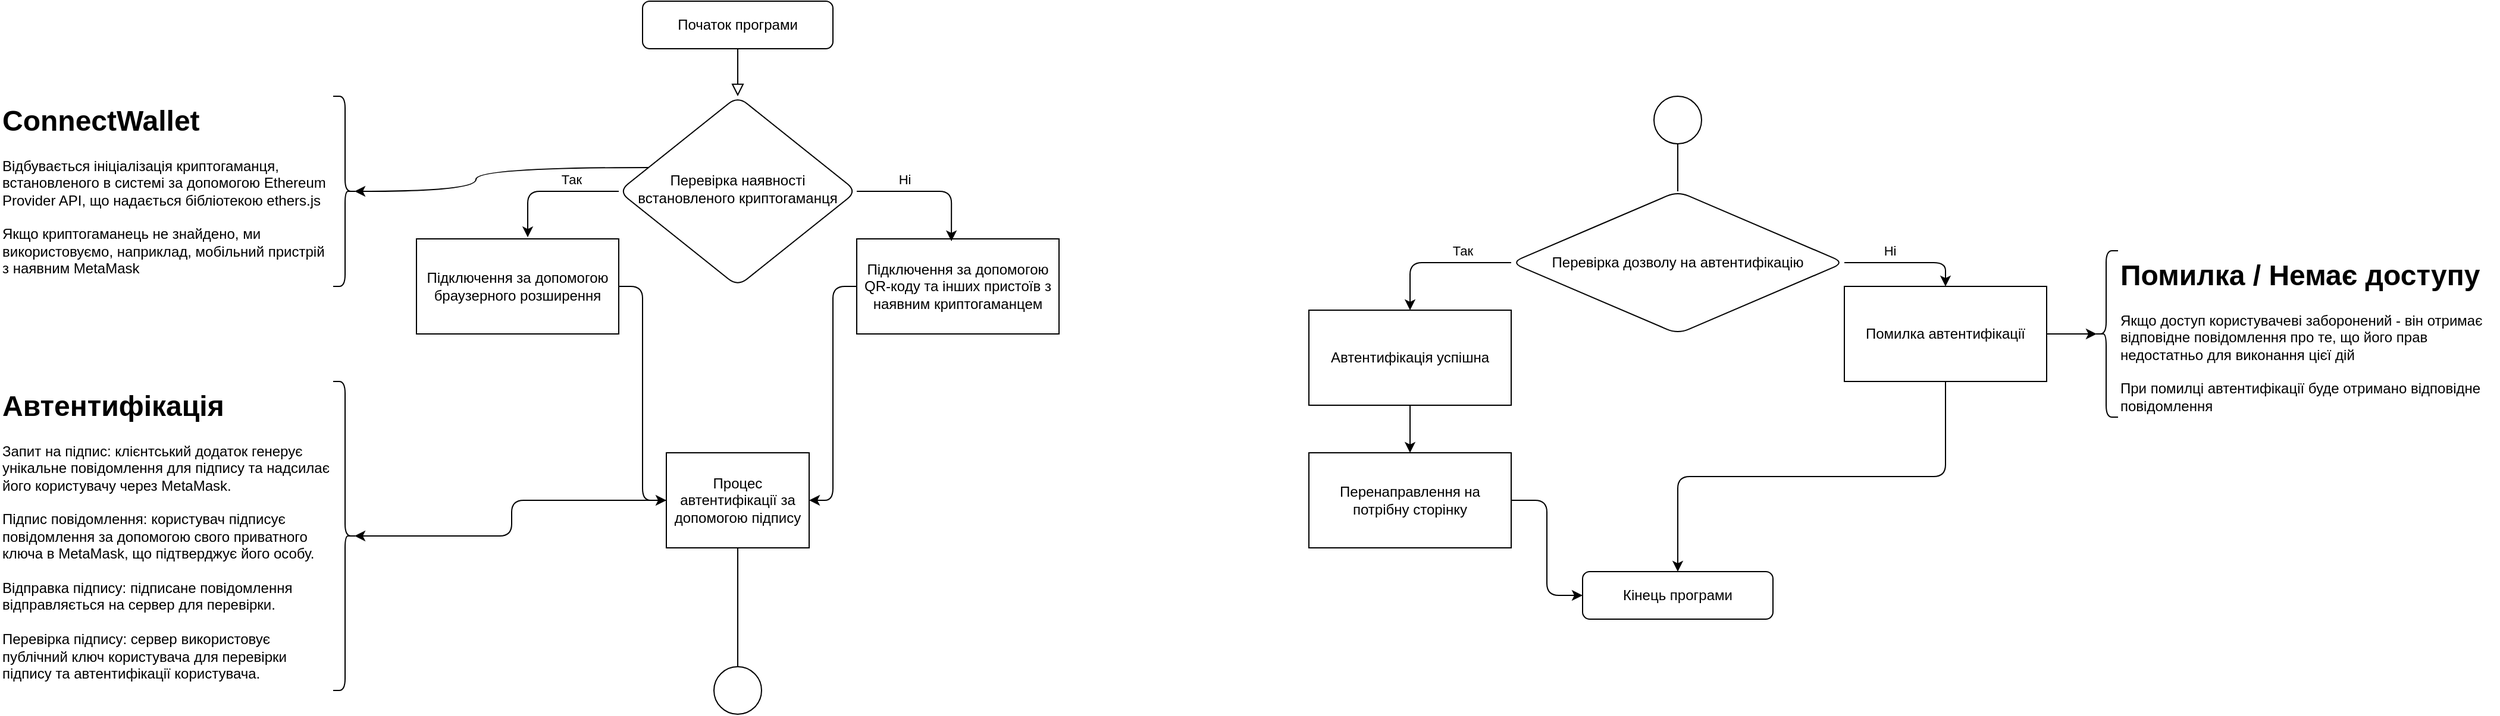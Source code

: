 <mxfile version="24.4.0" type="github">
  <diagram id="C5RBs43oDa-KdzZeNtuy" name="Page-1">
    <mxGraphModel dx="4091" dy="1196" grid="1" gridSize="10" guides="1" tooltips="1" connect="1" arrows="1" fold="1" page="1" pageScale="1" pageWidth="1169" pageHeight="827" background="#ffffff" math="0" shadow="0">
      <root>
        <mxCell id="WIyWlLk6GJQsqaUBKTNV-0" />
        <mxCell id="WIyWlLk6GJQsqaUBKTNV-1" parent="WIyWlLk6GJQsqaUBKTNV-0" />
        <mxCell id="WIyWlLk6GJQsqaUBKTNV-2" value="" style="rounded=1;html=1;jettySize=auto;orthogonalLoop=1;fontSize=11;endArrow=block;endFill=0;endSize=8;strokeWidth=1;shadow=0;labelBackgroundColor=none;edgeStyle=orthogonalEdgeStyle;" parent="WIyWlLk6GJQsqaUBKTNV-1" source="WIyWlLk6GJQsqaUBKTNV-3" target="WIyWlLk6GJQsqaUBKTNV-6" edge="1">
          <mxGeometry relative="1" as="geometry" />
        </mxCell>
        <mxCell id="WIyWlLk6GJQsqaUBKTNV-3" value="Початок програми" style="rounded=1;whiteSpace=wrap;html=1;fontSize=12;glass=0;strokeWidth=1;shadow=0;" parent="WIyWlLk6GJQsqaUBKTNV-1" vertex="1">
          <mxGeometry x="-480" y="120" width="160" height="40" as="geometry" />
        </mxCell>
        <mxCell id="u45l-e3sz1boXGOpI4xn-57" style="rounded=0;orthogonalLoop=1;jettySize=auto;html=1;entryX=0.1;entryY=0.5;entryDx=0;entryDy=0;entryPerimeter=0;edgeStyle=orthogonalEdgeStyle;curved=1;strokeColor=default;" edge="1" parent="WIyWlLk6GJQsqaUBKTNV-1" source="WIyWlLk6GJQsqaUBKTNV-6" target="u45l-e3sz1boXGOpI4xn-54">
          <mxGeometry relative="1" as="geometry">
            <mxPoint x="-710" y="280" as="targetPoint" />
            <Array as="points">
              <mxPoint x="-620" y="260" />
              <mxPoint x="-620" y="280" />
            </Array>
          </mxGeometry>
        </mxCell>
        <mxCell id="WIyWlLk6GJQsqaUBKTNV-6" value="Перевірка наявності встановленого криптогаманця" style="rhombus;whiteSpace=wrap;html=1;shadow=0;fontFamily=Helvetica;fontSize=12;align=center;strokeWidth=1;spacing=6;spacingTop=-4;rounded=1;" parent="WIyWlLk6GJQsqaUBKTNV-1" vertex="1">
          <mxGeometry x="-500" y="200" width="200" height="160" as="geometry" />
        </mxCell>
        <mxCell id="u45l-e3sz1boXGOpI4xn-14" style="edgeStyle=orthogonalEdgeStyle;rounded=1;orthogonalLoop=1;jettySize=auto;html=1;exitX=0.5;exitY=1;exitDx=0;exitDy=0;" edge="1" parent="WIyWlLk6GJQsqaUBKTNV-1">
          <mxGeometry relative="1" as="geometry">
            <mxPoint x="-540" y="400" as="sourcePoint" />
            <mxPoint x="-540" y="400" as="targetPoint" />
          </mxGeometry>
        </mxCell>
        <mxCell id="u45l-e3sz1boXGOpI4xn-27" style="edgeStyle=orthogonalEdgeStyle;rounded=1;orthogonalLoop=1;jettySize=auto;html=1;entryX=1;entryY=0.5;entryDx=0;entryDy=0;" edge="1" parent="WIyWlLk6GJQsqaUBKTNV-1" source="u45l-e3sz1boXGOpI4xn-20" target="u45l-e3sz1boXGOpI4xn-26">
          <mxGeometry relative="1" as="geometry" />
        </mxCell>
        <mxCell id="u45l-e3sz1boXGOpI4xn-20" value="Підключення за допомогою QR-коду та інших пристоїв з наявним криптогаманцем" style="rounded=0;whiteSpace=wrap;html=1;" vertex="1" parent="WIyWlLk6GJQsqaUBKTNV-1">
          <mxGeometry x="-300" y="320" width="170" height="80" as="geometry" />
        </mxCell>
        <mxCell id="u45l-e3sz1boXGOpI4xn-28" style="edgeStyle=orthogonalEdgeStyle;rounded=1;orthogonalLoop=1;jettySize=auto;html=1;entryX=0;entryY=0.5;entryDx=0;entryDy=0;" edge="1" parent="WIyWlLk6GJQsqaUBKTNV-1" source="u45l-e3sz1boXGOpI4xn-21" target="u45l-e3sz1boXGOpI4xn-26">
          <mxGeometry relative="1" as="geometry" />
        </mxCell>
        <mxCell id="u45l-e3sz1boXGOpI4xn-21" value="Підключення за допомогою браузерного розширення" style="rounded=0;whiteSpace=wrap;html=1;" vertex="1" parent="WIyWlLk6GJQsqaUBKTNV-1">
          <mxGeometry x="-670" y="320" width="170" height="80" as="geometry" />
        </mxCell>
        <mxCell id="u45l-e3sz1boXGOpI4xn-23" style="edgeStyle=orthogonalEdgeStyle;rounded=1;orthogonalLoop=1;jettySize=auto;html=1;entryX=0.468;entryY=0.025;entryDx=0;entryDy=0;entryPerimeter=0;" edge="1" parent="WIyWlLk6GJQsqaUBKTNV-1" source="WIyWlLk6GJQsqaUBKTNV-6" target="u45l-e3sz1boXGOpI4xn-20">
          <mxGeometry relative="1" as="geometry">
            <Array as="points">
              <mxPoint x="-220" y="280" />
            </Array>
          </mxGeometry>
        </mxCell>
        <mxCell id="u45l-e3sz1boXGOpI4xn-32" value="Ні" style="edgeLabel;html=1;align=center;verticalAlign=middle;resizable=0;points=[];rounded=1;" vertex="1" connectable="0" parent="u45l-e3sz1boXGOpI4xn-23">
          <mxGeometry x="-0.539" y="-3" relative="1" as="geometry">
            <mxPoint x="12" y="-13" as="offset" />
          </mxGeometry>
        </mxCell>
        <mxCell id="u45l-e3sz1boXGOpI4xn-24" style="edgeStyle=orthogonalEdgeStyle;rounded=1;orthogonalLoop=1;jettySize=auto;html=1;entryX=0.55;entryY=-0.017;entryDx=0;entryDy=0;entryPerimeter=0;" edge="1" parent="WIyWlLk6GJQsqaUBKTNV-1" source="WIyWlLk6GJQsqaUBKTNV-6" target="u45l-e3sz1boXGOpI4xn-21">
          <mxGeometry relative="1" as="geometry">
            <Array as="points">
              <mxPoint x="-576" y="280" />
            </Array>
          </mxGeometry>
        </mxCell>
        <mxCell id="u45l-e3sz1boXGOpI4xn-31" value="Так" style="edgeLabel;html=1;align=center;verticalAlign=middle;resizable=0;points=[];rounded=1;" vertex="1" connectable="0" parent="u45l-e3sz1boXGOpI4xn-24">
          <mxGeometry x="-0.444" y="1" relative="1" as="geometry">
            <mxPoint x="-8" y="-11" as="offset" />
          </mxGeometry>
        </mxCell>
        <mxCell id="u45l-e3sz1boXGOpI4xn-26" value="Процес автентифікації за допомогою підпису" style="rounded=0;whiteSpace=wrap;html=1;" vertex="1" parent="WIyWlLk6GJQsqaUBKTNV-1">
          <mxGeometry x="-460" y="500" width="120" height="80" as="geometry" />
        </mxCell>
        <mxCell id="u45l-e3sz1boXGOpI4xn-41" style="edgeStyle=orthogonalEdgeStyle;rounded=1;orthogonalLoop=1;jettySize=auto;html=1;entryX=0.5;entryY=0;entryDx=0;entryDy=0;" edge="1" parent="WIyWlLk6GJQsqaUBKTNV-1" source="u45l-e3sz1boXGOpI4xn-33" target="u45l-e3sz1boXGOpI4xn-38">
          <mxGeometry relative="1" as="geometry">
            <Array as="points">
              <mxPoint x="165" y="340" />
            </Array>
          </mxGeometry>
        </mxCell>
        <mxCell id="u45l-e3sz1boXGOpI4xn-43" value="Так" style="edgeLabel;html=1;align=center;verticalAlign=middle;resizable=0;points=[];rounded=1;" vertex="1" connectable="0" parent="u45l-e3sz1boXGOpI4xn-41">
          <mxGeometry x="-0.341" y="-3" relative="1" as="geometry">
            <mxPoint y="-7" as="offset" />
          </mxGeometry>
        </mxCell>
        <mxCell id="u45l-e3sz1boXGOpI4xn-49" style="edgeStyle=orthogonalEdgeStyle;rounded=1;orthogonalLoop=1;jettySize=auto;html=1;entryX=0.5;entryY=0;entryDx=0;entryDy=0;" edge="1" parent="WIyWlLk6GJQsqaUBKTNV-1" source="u45l-e3sz1boXGOpI4xn-33" target="u45l-e3sz1boXGOpI4xn-39">
          <mxGeometry relative="1" as="geometry">
            <Array as="points">
              <mxPoint x="615" y="340" />
            </Array>
          </mxGeometry>
        </mxCell>
        <mxCell id="u45l-e3sz1boXGOpI4xn-50" value="Ні" style="edgeLabel;html=1;align=center;verticalAlign=middle;resizable=0;points=[];rounded=1;" vertex="1" connectable="0" parent="u45l-e3sz1boXGOpI4xn-49">
          <mxGeometry x="-0.405" y="-2" relative="1" as="geometry">
            <mxPoint x="7" y="-12" as="offset" />
          </mxGeometry>
        </mxCell>
        <mxCell id="u45l-e3sz1boXGOpI4xn-33" value="&lt;div style=&quot;font-size: 12px;&quot;&gt;&lt;span style=&quot;background-color: initial;&quot;&gt;&lt;font style=&quot;font-size: 12px;&quot;&gt;Перевірка&amp;nbsp;&lt;/font&gt;&lt;/span&gt;&lt;span style=&quot;background-color: initial;&quot;&gt;дозволу на автентифікацію&lt;/span&gt;&lt;/div&gt;" style="rhombus;whiteSpace=wrap;html=1;rounded=1;align=center;verticalAlign=middle;horizontal=1;fontSize=10;" vertex="1" parent="WIyWlLk6GJQsqaUBKTNV-1">
          <mxGeometry x="250" y="280" width="280" height="120" as="geometry" />
        </mxCell>
        <mxCell id="u45l-e3sz1boXGOpI4xn-34" value="" style="ellipse;whiteSpace=wrap;html=1;aspect=fixed;rounded=1;" vertex="1" parent="WIyWlLk6GJQsqaUBKTNV-1">
          <mxGeometry x="-420" y="680" width="40" height="40" as="geometry" />
        </mxCell>
        <mxCell id="u45l-e3sz1boXGOpI4xn-35" value="" style="endArrow=none;html=1;rounded=1;exitX=0.5;exitY=0;exitDx=0;exitDy=0;entryX=0.5;entryY=1;entryDx=0;entryDy=0;" edge="1" parent="WIyWlLk6GJQsqaUBKTNV-1" source="u45l-e3sz1boXGOpI4xn-34" target="u45l-e3sz1boXGOpI4xn-26">
          <mxGeometry width="50" height="50" relative="1" as="geometry">
            <mxPoint x="-390" y="400" as="sourcePoint" />
            <mxPoint x="-340" y="350" as="targetPoint" />
          </mxGeometry>
        </mxCell>
        <mxCell id="u45l-e3sz1boXGOpI4xn-36" value="" style="ellipse;whiteSpace=wrap;html=1;aspect=fixed;rounded=1;" vertex="1" parent="WIyWlLk6GJQsqaUBKTNV-1">
          <mxGeometry x="370" y="200" width="40" height="40" as="geometry" />
        </mxCell>
        <mxCell id="u45l-e3sz1boXGOpI4xn-37" value="" style="endArrow=none;html=1;rounded=1;entryX=0.5;entryY=1;entryDx=0;entryDy=0;exitX=0.5;exitY=0;exitDx=0;exitDy=0;" edge="1" parent="WIyWlLk6GJQsqaUBKTNV-1" source="u45l-e3sz1boXGOpI4xn-33" target="u45l-e3sz1boXGOpI4xn-36">
          <mxGeometry width="50" height="50" relative="1" as="geometry">
            <mxPoint x="50" y="400" as="sourcePoint" />
            <mxPoint x="100" y="350" as="targetPoint" />
          </mxGeometry>
        </mxCell>
        <mxCell id="u45l-e3sz1boXGOpI4xn-46" style="edgeStyle=orthogonalEdgeStyle;rounded=1;orthogonalLoop=1;jettySize=auto;html=1;exitX=0.5;exitY=1;exitDx=0;exitDy=0;entryX=0.5;entryY=0;entryDx=0;entryDy=0;" edge="1" parent="WIyWlLk6GJQsqaUBKTNV-1" source="u45l-e3sz1boXGOpI4xn-38" target="u45l-e3sz1boXGOpI4xn-45">
          <mxGeometry relative="1" as="geometry" />
        </mxCell>
        <mxCell id="u45l-e3sz1boXGOpI4xn-38" value="Автентифікація успішна" style="rounded=0;whiteSpace=wrap;html=1;" vertex="1" parent="WIyWlLk6GJQsqaUBKTNV-1">
          <mxGeometry x="80" y="380" width="170" height="80" as="geometry" />
        </mxCell>
        <mxCell id="u45l-e3sz1boXGOpI4xn-48" style="edgeStyle=orthogonalEdgeStyle;rounded=1;orthogonalLoop=1;jettySize=auto;html=1;exitX=0.5;exitY=1;exitDx=0;exitDy=0;entryX=0.5;entryY=0;entryDx=0;entryDy=0;" edge="1" parent="WIyWlLk6GJQsqaUBKTNV-1" source="u45l-e3sz1boXGOpI4xn-39" target="u45l-e3sz1boXGOpI4xn-47">
          <mxGeometry relative="1" as="geometry" />
        </mxCell>
        <mxCell id="u45l-e3sz1boXGOpI4xn-39" value="Помилка автентифікації" style="rounded=0;whiteSpace=wrap;html=1;" vertex="1" parent="WIyWlLk6GJQsqaUBKTNV-1">
          <mxGeometry x="530" y="360" width="170" height="80" as="geometry" />
        </mxCell>
        <mxCell id="u45l-e3sz1boXGOpI4xn-52" style="edgeStyle=orthogonalEdgeStyle;rounded=1;orthogonalLoop=1;jettySize=auto;html=1;entryX=0;entryY=0.5;entryDx=0;entryDy=0;" edge="1" parent="WIyWlLk6GJQsqaUBKTNV-1" source="u45l-e3sz1boXGOpI4xn-45" target="u45l-e3sz1boXGOpI4xn-47">
          <mxGeometry relative="1" as="geometry" />
        </mxCell>
        <mxCell id="u45l-e3sz1boXGOpI4xn-45" value="Перенаправлення на потрібну сторінку" style="rounded=0;whiteSpace=wrap;html=1;" vertex="1" parent="WIyWlLk6GJQsqaUBKTNV-1">
          <mxGeometry x="80" y="500" width="170" height="80" as="geometry" />
        </mxCell>
        <mxCell id="u45l-e3sz1boXGOpI4xn-47" value="Кінець програми" style="rounded=1;whiteSpace=wrap;html=1;" vertex="1" parent="WIyWlLk6GJQsqaUBKTNV-1">
          <mxGeometry x="310" y="600" width="160" height="40" as="geometry" />
        </mxCell>
        <mxCell id="u45l-e3sz1boXGOpI4xn-54" value="" style="shape=curlyBracket;whiteSpace=wrap;html=1;rounded=1;flipH=1;labelPosition=right;verticalLabelPosition=middle;align=left;verticalAlign=middle;" vertex="1" parent="WIyWlLk6GJQsqaUBKTNV-1">
          <mxGeometry x="-740" y="200" width="20" height="160" as="geometry" />
        </mxCell>
        <mxCell id="u45l-e3sz1boXGOpI4xn-61" value="&lt;h1 style=&quot;margin-top: 0px;&quot;&gt;ConnectWallet&lt;/h1&gt;&lt;div&gt;Відбувається ініціалізація криптогаманця, встановленого в системі за допомогою Ethereum Provider API, що надається бібліотекою ethers.js&lt;/div&gt;&lt;div&gt;&lt;br&gt;&lt;/div&gt;&lt;div&gt;Якщо криптогаманець не знайдено, ми використовуємо, наприклад, мобільний пристрій з наявним MetaMask&lt;/div&gt;" style="text;html=1;whiteSpace=wrap;overflow=hidden;rounded=0;" vertex="1" parent="WIyWlLk6GJQsqaUBKTNV-1">
          <mxGeometry x="-1020" y="200" width="280" height="160" as="geometry" />
        </mxCell>
        <mxCell id="u45l-e3sz1boXGOpI4xn-62" value="" style="shape=curlyBracket;whiteSpace=wrap;html=1;rounded=1;flipH=1;labelPosition=right;verticalLabelPosition=middle;align=left;verticalAlign=middle;" vertex="1" parent="WIyWlLk6GJQsqaUBKTNV-1">
          <mxGeometry x="-740" y="440" width="20" height="260" as="geometry" />
        </mxCell>
        <mxCell id="u45l-e3sz1boXGOpI4xn-64" style="edgeStyle=orthogonalEdgeStyle;rounded=1;orthogonalLoop=1;jettySize=auto;html=1;entryX=0.1;entryY=0.5;entryDx=0;entryDy=0;entryPerimeter=0;" edge="1" parent="WIyWlLk6GJQsqaUBKTNV-1" source="u45l-e3sz1boXGOpI4xn-26" target="u45l-e3sz1boXGOpI4xn-62">
          <mxGeometry relative="1" as="geometry" />
        </mxCell>
        <mxCell id="u45l-e3sz1boXGOpI4xn-66" value="&lt;h1 style=&quot;margin-top: 0px;&quot;&gt;Автентифікація&lt;/h1&gt;&lt;div&gt;&lt;div&gt;Запит на підпис: клієнтський додаток генерує унікальне повідомлення для підпису та надсилає його користувачу через MetaMask.&lt;/div&gt;&lt;div&gt;&lt;br&gt;&lt;/div&gt;&lt;div&gt;Підпис повідомлення: користувач підписує повідомлення за допомогою свого приватного ключа в MetaMask, що підтверджує його особу.&lt;/div&gt;&lt;div&gt;&lt;br&gt;&lt;/div&gt;&lt;div&gt;Відправка підпису: підписане повідомлення відправляється на сервер для перевірки.&lt;/div&gt;&lt;div&gt;&lt;br&gt;&lt;/div&gt;&lt;div&gt;Перевірка підпису: сервер використовує публічний ключ користувача для перевірки підпису та автентифікації користувача.&lt;/div&gt;&lt;/div&gt;" style="text;html=1;whiteSpace=wrap;overflow=hidden;rounded=0;" vertex="1" parent="WIyWlLk6GJQsqaUBKTNV-1">
          <mxGeometry x="-1020" y="440" width="280" height="260" as="geometry" />
        </mxCell>
        <mxCell id="u45l-e3sz1boXGOpI4xn-67" value="" style="shape=curlyBracket;whiteSpace=wrap;html=1;rounded=1;labelPosition=left;verticalLabelPosition=middle;align=right;verticalAlign=middle;" vertex="1" parent="WIyWlLk6GJQsqaUBKTNV-1">
          <mxGeometry x="740" y="330" width="20" height="140" as="geometry" />
        </mxCell>
        <mxCell id="u45l-e3sz1boXGOpI4xn-68" style="edgeStyle=orthogonalEdgeStyle;rounded=1;orthogonalLoop=1;jettySize=auto;html=1;exitX=1;exitY=0.5;exitDx=0;exitDy=0;entryX=0.1;entryY=0.5;entryDx=0;entryDy=0;entryPerimeter=0;" edge="1" parent="WIyWlLk6GJQsqaUBKTNV-1" source="u45l-e3sz1boXGOpI4xn-39" target="u45l-e3sz1boXGOpI4xn-67">
          <mxGeometry relative="1" as="geometry" />
        </mxCell>
        <mxCell id="u45l-e3sz1boXGOpI4xn-70" value="&lt;h1 style=&quot;margin-top: 0px;&quot;&gt;Помилка / Немає доступу&lt;/h1&gt;&lt;div&gt;Якщо доступ користувачеві заборонений - він отримає відповідне повідомлення про те, що його прав недостатньо для виконання цієї дій&lt;/div&gt;&lt;div&gt;&lt;br&gt;&lt;/div&gt;&lt;div&gt;При помилці автентифікації буде отримано відповідне повідомлення&lt;/div&gt;" style="text;html=1;whiteSpace=wrap;overflow=hidden;rounded=0;" vertex="1" parent="WIyWlLk6GJQsqaUBKTNV-1">
          <mxGeometry x="760" y="330" width="320" height="140" as="geometry" />
        </mxCell>
      </root>
    </mxGraphModel>
  </diagram>
</mxfile>
